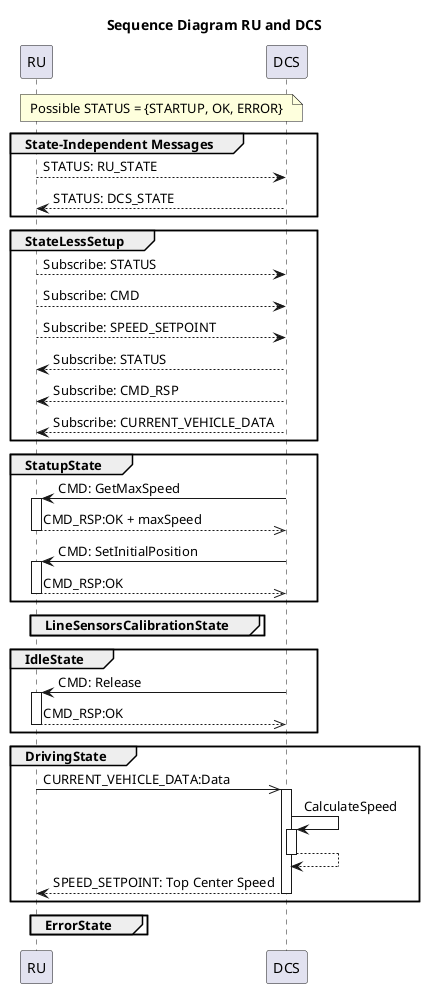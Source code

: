 @startuml CommSequence

Title Sequence Diagram RU and DCS

autoactivate on

participant "RU" as RU
participant "DCS" as DCS

note across: Possible STATUS = {STARTUP, OK, ERROR}

group State-Independent Messages
    RU --> DCS: STATUS: RU_STATE
    DCS --> RU: STATUS: DCS_STATE
end

group StateLessSetup
    RU --> DCS: Subscribe: STATUS
    RU --> DCS: Subscribe: CMD
    RU --> DCS: Subscribe: SPEED_SETPOINT
    DCS --> RU: Subscribe: STATUS
    DCS --> RU: Subscribe: CMD_RSP
    DCS --> RU: Subscribe: CURRENT_VEHICLE_DATA
end

group StatupState
    DCS -> RU: CMD: GetMaxSpeed
    RU -->> DCS: CMD_RSP:OK + maxSpeed
    DCS -> RU: CMD: SetInitialPosition
    RU -->> DCS: CMD_RSP:OK
end

group LineSensorsCalibrationState

end

group IdleState
    DCS -> RU: CMD: Release
    RU -->> DCS: CMD_RSP:OK
end

group DrivingState
    RU ->> DCS: CURRENT_VEHICLE_DATA:Data
    DCS -> DCS: CalculateSpeed
    return
    DCS --> RU: SPEED_SETPOINT: Top Center Speed
end

group ErrorState

end

@enduml
